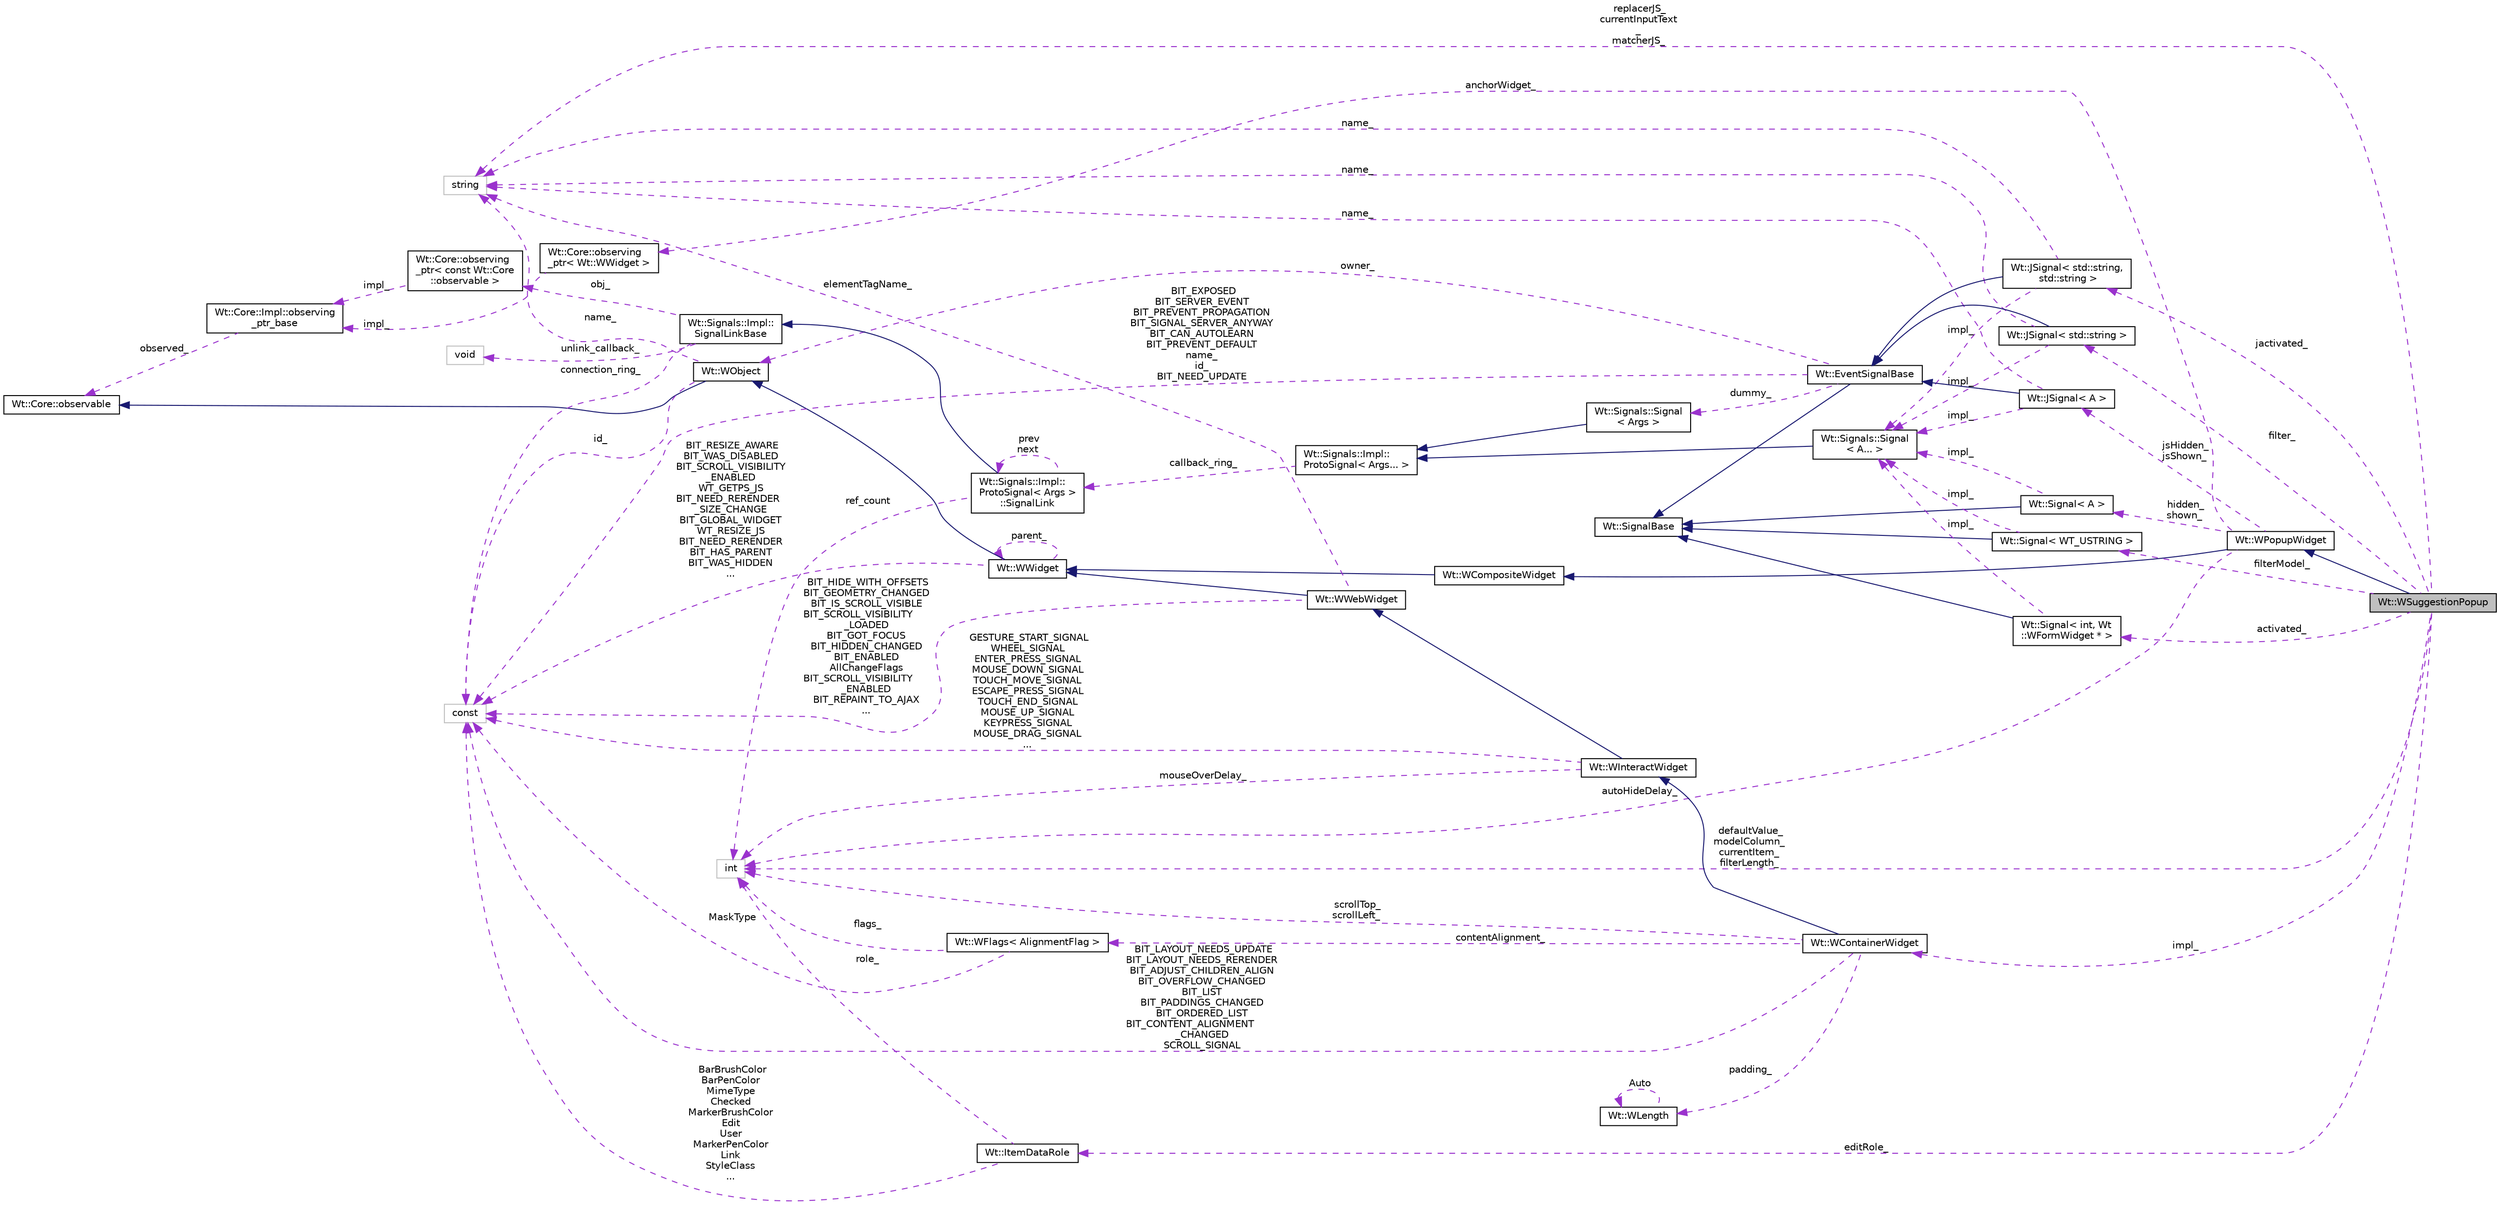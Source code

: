 digraph "Wt::WSuggestionPopup"
{
 // LATEX_PDF_SIZE
  edge [fontname="Helvetica",fontsize="10",labelfontname="Helvetica",labelfontsize="10"];
  node [fontname="Helvetica",fontsize="10",shape=record];
  rankdir="LR";
  Node1 [label="Wt::WSuggestionPopup",height=0.2,width=0.4,color="black", fillcolor="grey75", style="filled", fontcolor="black",tooltip="A widget which popups to assist in editing a textarea or lineedit."];
  Node2 -> Node1 [dir="back",color="midnightblue",fontsize="10",style="solid"];
  Node2 [label="Wt::WPopupWidget",height=0.2,width=0.4,color="black", fillcolor="white", style="filled",URL="$classWt_1_1WPopupWidget.html",tooltip="Base class for popup widgets."];
  Node3 -> Node2 [dir="back",color="midnightblue",fontsize="10",style="solid"];
  Node3 [label="Wt::WCompositeWidget",height=0.2,width=0.4,color="black", fillcolor="white", style="filled",URL="$classWt_1_1WCompositeWidget.html",tooltip="A widget that hides the implementation of composite widgets."];
  Node4 -> Node3 [dir="back",color="midnightblue",fontsize="10",style="solid"];
  Node4 [label="Wt::WWidget",height=0.2,width=0.4,color="black", fillcolor="white", style="filled",URL="$classWt_1_1WWidget.html",tooltip="The abstract base class for a user-interface component."];
  Node5 -> Node4 [dir="back",color="midnightblue",fontsize="10",style="solid"];
  Node5 [label="Wt::WObject",height=0.2,width=0.4,color="black", fillcolor="white", style="filled",URL="$classWt_1_1WObject.html",tooltip="A base class for objects that participate in the signal/slot system."];
  Node6 -> Node5 [dir="back",color="midnightblue",fontsize="10",style="solid"];
  Node6 [label="Wt::Core::observable",height=0.2,width=0.4,color="black", fillcolor="white", style="filled",URL="$classWt_1_1Core_1_1observable.html",tooltip="A base class for objects whose life-time can be tracked."];
  Node7 -> Node5 [dir="back",color="darkorchid3",fontsize="10",style="dashed",label=" name_" ];
  Node7 [label="string",height=0.2,width=0.4,color="grey75", fillcolor="white", style="filled",tooltip=" "];
  Node8 -> Node5 [dir="back",color="darkorchid3",fontsize="10",style="dashed",label=" id_" ];
  Node8 [label="const",height=0.2,width=0.4,color="grey75", fillcolor="white", style="filled",tooltip=" "];
  Node4 -> Node4 [dir="back",color="darkorchid3",fontsize="10",style="dashed",label=" parent_" ];
  Node8 -> Node4 [dir="back",color="darkorchid3",fontsize="10",style="dashed",label=" BIT_RESIZE_AWARE\nBIT_WAS_DISABLED\nBIT_SCROLL_VISIBILITY\l_ENABLED\nWT_GETPS_JS\nBIT_NEED_RERENDER\l_SIZE_CHANGE\nBIT_GLOBAL_WIDGET\nWT_RESIZE_JS\nBIT_NEED_RERENDER\nBIT_HAS_PARENT\nBIT_WAS_HIDDEN\n..." ];
  Node9 -> Node2 [dir="back",color="darkorchid3",fontsize="10",style="dashed",label=" hidden_\nshown_" ];
  Node9 [label="Wt::Signal\< A \>",height=0.2,width=0.4,color="black", fillcolor="white", style="filled",URL="$classWt_1_1Signal.html",tooltip="A signal that propagates events to listeners."];
  Node10 -> Node9 [dir="back",color="midnightblue",fontsize="10",style="solid"];
  Node10 [label="Wt::SignalBase",height=0.2,width=0.4,color="black", fillcolor="white", style="filled",URL="$classWt_1_1SignalBase.html",tooltip="Abstract base class of a signal."];
  Node11 -> Node9 [dir="back",color="darkorchid3",fontsize="10",style="dashed",label=" impl_" ];
  Node11 [label="Wt::Signals::Signal\l\< A... \>",height=0.2,width=0.4,color="black", fillcolor="white", style="filled",URL="$structWt_1_1Signals_1_1Signal.html",tooltip=" "];
  Node12 -> Node11 [dir="back",color="midnightblue",fontsize="10",style="solid"];
  Node12 [label="Wt::Signals::Impl::\lProtoSignal\< Args... \>",height=0.2,width=0.4,color="black", fillcolor="white", style="filled",URL="$classWt_1_1Signals_1_1Impl_1_1ProtoSignal.html",tooltip=" "];
  Node13 -> Node12 [dir="back",color="darkorchid3",fontsize="10",style="dashed",label=" callback_ring_" ];
  Node13 [label="Wt::Signals::Impl::\lProtoSignal\< Args \>\l::SignalLink",height=0.2,width=0.4,color="black", fillcolor="white", style="filled",URL="$structWt_1_1Signals_1_1Impl_1_1ProtoSignal_1_1SignalLink.html",tooltip=" "];
  Node14 -> Node13 [dir="back",color="midnightblue",fontsize="10",style="solid"];
  Node14 [label="Wt::Signals::Impl::\lSignalLinkBase",height=0.2,width=0.4,color="black", fillcolor="white", style="filled",URL="$classWt_1_1Signals_1_1Impl_1_1SignalLinkBase.html",tooltip=" "];
  Node15 -> Node14 [dir="back",color="darkorchid3",fontsize="10",style="dashed",label=" unlink_callback_" ];
  Node15 [label="void",height=0.2,width=0.4,color="grey75", fillcolor="white", style="filled",tooltip=" "];
  Node16 -> Node14 [dir="back",color="darkorchid3",fontsize="10",style="dashed",label=" obj_" ];
  Node16 [label="Wt::Core::observing\l_ptr\< const Wt::Core\l::observable \>",height=0.2,width=0.4,color="black", fillcolor="white", style="filled",URL="$classWt_1_1Core_1_1observing__ptr.html",tooltip=" "];
  Node17 -> Node16 [dir="back",color="darkorchid3",fontsize="10",style="dashed",label=" impl_" ];
  Node17 [label="Wt::Core::Impl::observing\l_ptr_base",height=0.2,width=0.4,color="black", fillcolor="white", style="filled",URL="$structWt_1_1Core_1_1Impl_1_1observing__ptr__base.html",tooltip=" "];
  Node6 -> Node17 [dir="back",color="darkorchid3",fontsize="10",style="dashed",label=" observed_" ];
  Node8 -> Node14 [dir="back",color="darkorchid3",fontsize="10",style="dashed",label=" connection_ring_" ];
  Node18 -> Node13 [dir="back",color="darkorchid3",fontsize="10",style="dashed",label=" ref_count" ];
  Node18 [label="int",height=0.2,width=0.4,color="grey75", fillcolor="white", style="filled",tooltip=" "];
  Node13 -> Node13 [dir="back",color="darkorchid3",fontsize="10",style="dashed",label=" prev\nnext" ];
  Node19 -> Node2 [dir="back",color="darkorchid3",fontsize="10",style="dashed",label=" jsHidden_\njsShown_" ];
  Node19 [label="Wt::JSignal\< A \>",height=0.2,width=0.4,color="black", fillcolor="white", style="filled",URL="$classWt_1_1JSignal.html",tooltip="A signal to relay JavaScript to C++ calls."];
  Node20 -> Node19 [dir="back",color="midnightblue",fontsize="10",style="solid"];
  Node20 [label="Wt::EventSignalBase",height=0.2,width=0.4,color="black", fillcolor="white", style="filled",URL="$classWt_1_1EventSignalBase.html",tooltip="Abstract base class of an event signal."];
  Node10 -> Node20 [dir="back",color="midnightblue",fontsize="10",style="solid"];
  Node5 -> Node20 [dir="back",color="darkorchid3",fontsize="10",style="dashed",label=" owner_" ];
  Node21 -> Node20 [dir="back",color="darkorchid3",fontsize="10",style="dashed",label=" dummy_" ];
  Node21 [label="Wt::Signals::Signal\l\< Args \>",height=0.2,width=0.4,color="black", fillcolor="white", style="filled",URL="$structWt_1_1Signals_1_1Signal.html",tooltip=" "];
  Node12 -> Node21 [dir="back",color="midnightblue",fontsize="10",style="solid"];
  Node8 -> Node20 [dir="back",color="darkorchid3",fontsize="10",style="dashed",label=" BIT_EXPOSED\nBIT_SERVER_EVENT\nBIT_PREVENT_PROPAGATION\nBIT_SIGNAL_SERVER_ANYWAY\nBIT_CAN_AUTOLEARN\nBIT_PREVENT_DEFAULT\nname_\nid_\nBIT_NEED_UPDATE" ];
  Node7 -> Node19 [dir="back",color="darkorchid3",fontsize="10",style="dashed",label=" name_" ];
  Node11 -> Node19 [dir="back",color="darkorchid3",fontsize="10",style="dashed",label=" impl_" ];
  Node22 -> Node2 [dir="back",color="darkorchid3",fontsize="10",style="dashed",label=" anchorWidget_" ];
  Node22 [label="Wt::Core::observing\l_ptr\< Wt::WWidget \>",height=0.2,width=0.4,color="black", fillcolor="white", style="filled",URL="$classWt_1_1Core_1_1observing__ptr.html",tooltip=" "];
  Node17 -> Node22 [dir="back",color="darkorchid3",fontsize="10",style="dashed",label=" impl_" ];
  Node18 -> Node2 [dir="back",color="darkorchid3",fontsize="10",style="dashed",label=" autoHideDelay_" ];
  Node23 -> Node1 [dir="back",color="darkorchid3",fontsize="10",style="dashed",label=" impl_" ];
  Node23 [label="Wt::WContainerWidget",height=0.2,width=0.4,color="black", fillcolor="white", style="filled",URL="$classWt_1_1WContainerWidget.html",tooltip="A widget that holds and manages child widgets."];
  Node24 -> Node23 [dir="back",color="midnightblue",fontsize="10",style="solid"];
  Node24 [label="Wt::WInteractWidget",height=0.2,width=0.4,color="black", fillcolor="white", style="filled",URL="$classWt_1_1WInteractWidget.html",tooltip="An abstract widget that can receive user-interface interaction."];
  Node25 -> Node24 [dir="back",color="midnightblue",fontsize="10",style="solid"];
  Node25 [label="Wt::WWebWidget",height=0.2,width=0.4,color="black", fillcolor="white", style="filled",URL="$classWt_1_1WWebWidget.html",tooltip="A base class for widgets with an HTML counterpart."];
  Node4 -> Node25 [dir="back",color="midnightblue",fontsize="10",style="solid"];
  Node7 -> Node25 [dir="back",color="darkorchid3",fontsize="10",style="dashed",label=" elementTagName_" ];
  Node8 -> Node25 [dir="back",color="darkorchid3",fontsize="10",style="dashed",label=" BIT_HIDE_WITH_OFFSETS\nBIT_GEOMETRY_CHANGED\nBIT_IS_SCROLL_VISIBLE\nBIT_SCROLL_VISIBILITY\l_LOADED\nBIT_GOT_FOCUS\nBIT_HIDDEN_CHANGED\nBIT_ENABLED\nAllChangeFlags\nBIT_SCROLL_VISIBILITY\l_ENABLED\nBIT_REPAINT_TO_AJAX\n..." ];
  Node18 -> Node24 [dir="back",color="darkorchid3",fontsize="10",style="dashed",label=" mouseOverDelay_" ];
  Node8 -> Node24 [dir="back",color="darkorchid3",fontsize="10",style="dashed",label=" GESTURE_START_SIGNAL\nWHEEL_SIGNAL\nENTER_PRESS_SIGNAL\nMOUSE_DOWN_SIGNAL\nTOUCH_MOVE_SIGNAL\nESCAPE_PRESS_SIGNAL\nTOUCH_END_SIGNAL\nMOUSE_UP_SIGNAL\nKEYPRESS_SIGNAL\nMOUSE_DRAG_SIGNAL\n..." ];
  Node18 -> Node23 [dir="back",color="darkorchid3",fontsize="10",style="dashed",label=" scrollTop_\nscrollLeft_" ];
  Node26 -> Node23 [dir="back",color="darkorchid3",fontsize="10",style="dashed",label=" contentAlignment_" ];
  Node26 [label="Wt::WFlags\< AlignmentFlag \>",height=0.2,width=0.4,color="black", fillcolor="white", style="filled",URL="$classWt_1_1WFlags.html",tooltip=" "];
  Node18 -> Node26 [dir="back",color="darkorchid3",fontsize="10",style="dashed",label=" flags_" ];
  Node8 -> Node26 [dir="back",color="darkorchid3",fontsize="10",style="dashed",label=" MaskType" ];
  Node27 -> Node23 [dir="back",color="darkorchid3",fontsize="10",style="dashed",label=" padding_" ];
  Node27 [label="Wt::WLength",height=0.2,width=0.4,color="black", fillcolor="white", style="filled",URL="$classWt_1_1WLength.html",tooltip="A value class that describes a CSS length."];
  Node27 -> Node27 [dir="back",color="darkorchid3",fontsize="10",style="dashed",label=" Auto" ];
  Node8 -> Node23 [dir="back",color="darkorchid3",fontsize="10",style="dashed",label=" BIT_LAYOUT_NEEDS_UPDATE\nBIT_LAYOUT_NEEDS_RERENDER\nBIT_ADJUST_CHILDREN_ALIGN\nBIT_OVERFLOW_CHANGED\nBIT_LIST\nBIT_PADDINGS_CHANGED\nBIT_ORDERED_LIST\nBIT_CONTENT_ALIGNMENT\l_CHANGED\nSCROLL_SIGNAL" ];
  Node28 -> Node1 [dir="back",color="darkorchid3",fontsize="10",style="dashed",label=" activated_" ];
  Node28 [label="Wt::Signal\< int, Wt\l::WFormWidget * \>",height=0.2,width=0.4,color="black", fillcolor="white", style="filled",URL="$classWt_1_1Signal.html",tooltip=" "];
  Node10 -> Node28 [dir="back",color="midnightblue",fontsize="10",style="solid"];
  Node11 -> Node28 [dir="back",color="darkorchid3",fontsize="10",style="dashed",label=" impl_" ];
  Node29 -> Node1 [dir="back",color="darkorchid3",fontsize="10",style="dashed",label=" filter_" ];
  Node29 [label="Wt::JSignal\< std::string \>",height=0.2,width=0.4,color="black", fillcolor="white", style="filled",URL="$classWt_1_1JSignal.html",tooltip=" "];
  Node20 -> Node29 [dir="back",color="midnightblue",fontsize="10",style="solid"];
  Node7 -> Node29 [dir="back",color="darkorchid3",fontsize="10",style="dashed",label=" name_" ];
  Node11 -> Node29 [dir="back",color="darkorchid3",fontsize="10",style="dashed",label=" impl_" ];
  Node30 -> Node1 [dir="back",color="darkorchid3",fontsize="10",style="dashed",label=" jactivated_" ];
  Node30 [label="Wt::JSignal\< std::string,\l std::string \>",height=0.2,width=0.4,color="black", fillcolor="white", style="filled",URL="$classWt_1_1JSignal.html",tooltip=" "];
  Node20 -> Node30 [dir="back",color="midnightblue",fontsize="10",style="solid"];
  Node7 -> Node30 [dir="back",color="darkorchid3",fontsize="10",style="dashed",label=" name_" ];
  Node11 -> Node30 [dir="back",color="darkorchid3",fontsize="10",style="dashed",label=" impl_" ];
  Node18 -> Node1 [dir="back",color="darkorchid3",fontsize="10",style="dashed",label=" defaultValue_\nmodelColumn_\ncurrentItem_\nfilterLength_" ];
  Node7 -> Node1 [dir="back",color="darkorchid3",fontsize="10",style="dashed",label=" replacerJS_\ncurrentInputText\l_\nmatcherJS_" ];
  Node31 -> Node1 [dir="back",color="darkorchid3",fontsize="10",style="dashed",label=" editRole_" ];
  Node31 [label="Wt::ItemDataRole",height=0.2,width=0.4,color="black", fillcolor="white", style="filled",URL="$classWt_1_1ItemDataRole.html",tooltip="Enumeration that indicates a role for a data item."];
  Node18 -> Node31 [dir="back",color="darkorchid3",fontsize="10",style="dashed",label=" role_" ];
  Node8 -> Node31 [dir="back",color="darkorchid3",fontsize="10",style="dashed",label=" BarBrushColor\nBarPenColor\nMimeType\nChecked\nMarkerBrushColor\nEdit\nUser\nMarkerPenColor\nLink\nStyleClass\n..." ];
  Node32 -> Node1 [dir="back",color="darkorchid3",fontsize="10",style="dashed",label=" filterModel_" ];
  Node32 [label="Wt::Signal\< WT_USTRING \>",height=0.2,width=0.4,color="black", fillcolor="white", style="filled",URL="$classWt_1_1Signal.html",tooltip=" "];
  Node10 -> Node32 [dir="back",color="midnightblue",fontsize="10",style="solid"];
  Node11 -> Node32 [dir="back",color="darkorchid3",fontsize="10",style="dashed",label=" impl_" ];
}
